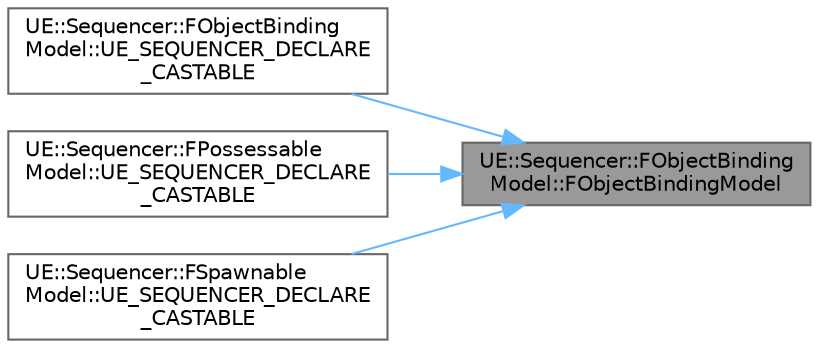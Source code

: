 digraph "UE::Sequencer::FObjectBindingModel::FObjectBindingModel"
{
 // INTERACTIVE_SVG=YES
 // LATEX_PDF_SIZE
  bgcolor="transparent";
  edge [fontname=Helvetica,fontsize=10,labelfontname=Helvetica,labelfontsize=10];
  node [fontname=Helvetica,fontsize=10,shape=box,height=0.2,width=0.4];
  rankdir="RL";
  Node1 [id="Node000001",label="UE::Sequencer::FObjectBinding\lModel::FObjectBindingModel",height=0.2,width=0.4,color="gray40", fillcolor="grey60", style="filled", fontcolor="black",tooltip=" "];
  Node1 -> Node2 [id="edge1_Node000001_Node000002",dir="back",color="steelblue1",style="solid",tooltip=" "];
  Node2 [id="Node000002",label="UE::Sequencer::FObjectBinding\lModel::UE_SEQUENCER_DECLARE\l_CASTABLE",height=0.2,width=0.4,color="grey40", fillcolor="white", style="filled",URL="$da/d5a/classUE_1_1Sequencer_1_1FObjectBindingModel.html#a8e25ee5e9c22c0e2c0ac06465824cbbf",tooltip=" "];
  Node1 -> Node3 [id="edge2_Node000001_Node000003",dir="back",color="steelblue1",style="solid",tooltip=" "];
  Node3 [id="Node000003",label="UE::Sequencer::FPossessable\lModel::UE_SEQUENCER_DECLARE\l_CASTABLE",height=0.2,width=0.4,color="grey40", fillcolor="white", style="filled",URL="$dd/d70/classUE_1_1Sequencer_1_1FPossessableModel.html#a13aedca95d4cb0813670e4d2d205e7cc",tooltip=" "];
  Node1 -> Node4 [id="edge3_Node000001_Node000004",dir="back",color="steelblue1",style="solid",tooltip=" "];
  Node4 [id="Node000004",label="UE::Sequencer::FSpawnable\lModel::UE_SEQUENCER_DECLARE\l_CASTABLE",height=0.2,width=0.4,color="grey40", fillcolor="white", style="filled",URL="$d3/d29/classUE_1_1Sequencer_1_1FSpawnableModel.html#a0aa536aaa8fcc274c09e508793240394",tooltip=" "];
}
